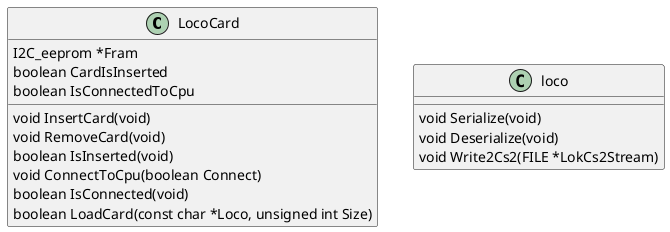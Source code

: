@startuml Lokkartenemulator

class LocoCard {
  I2C_eeprom *Fram
  boolean CardIsInserted
  boolean IsConnectedToCpu
  void InsertCard(void)
  void RemoveCard(void)
  boolean IsInserted(void)
  void ConnectToCpu(boolean Connect)
  boolean IsConnected(void)
  boolean LoadCard(const char *Loco, unsigned int Size)
}

class loco {
   void Serialize(void)
   void Deserialize(void)
   void Write2Cs2(FILE *LokCs2Stream)
}

@enduml
